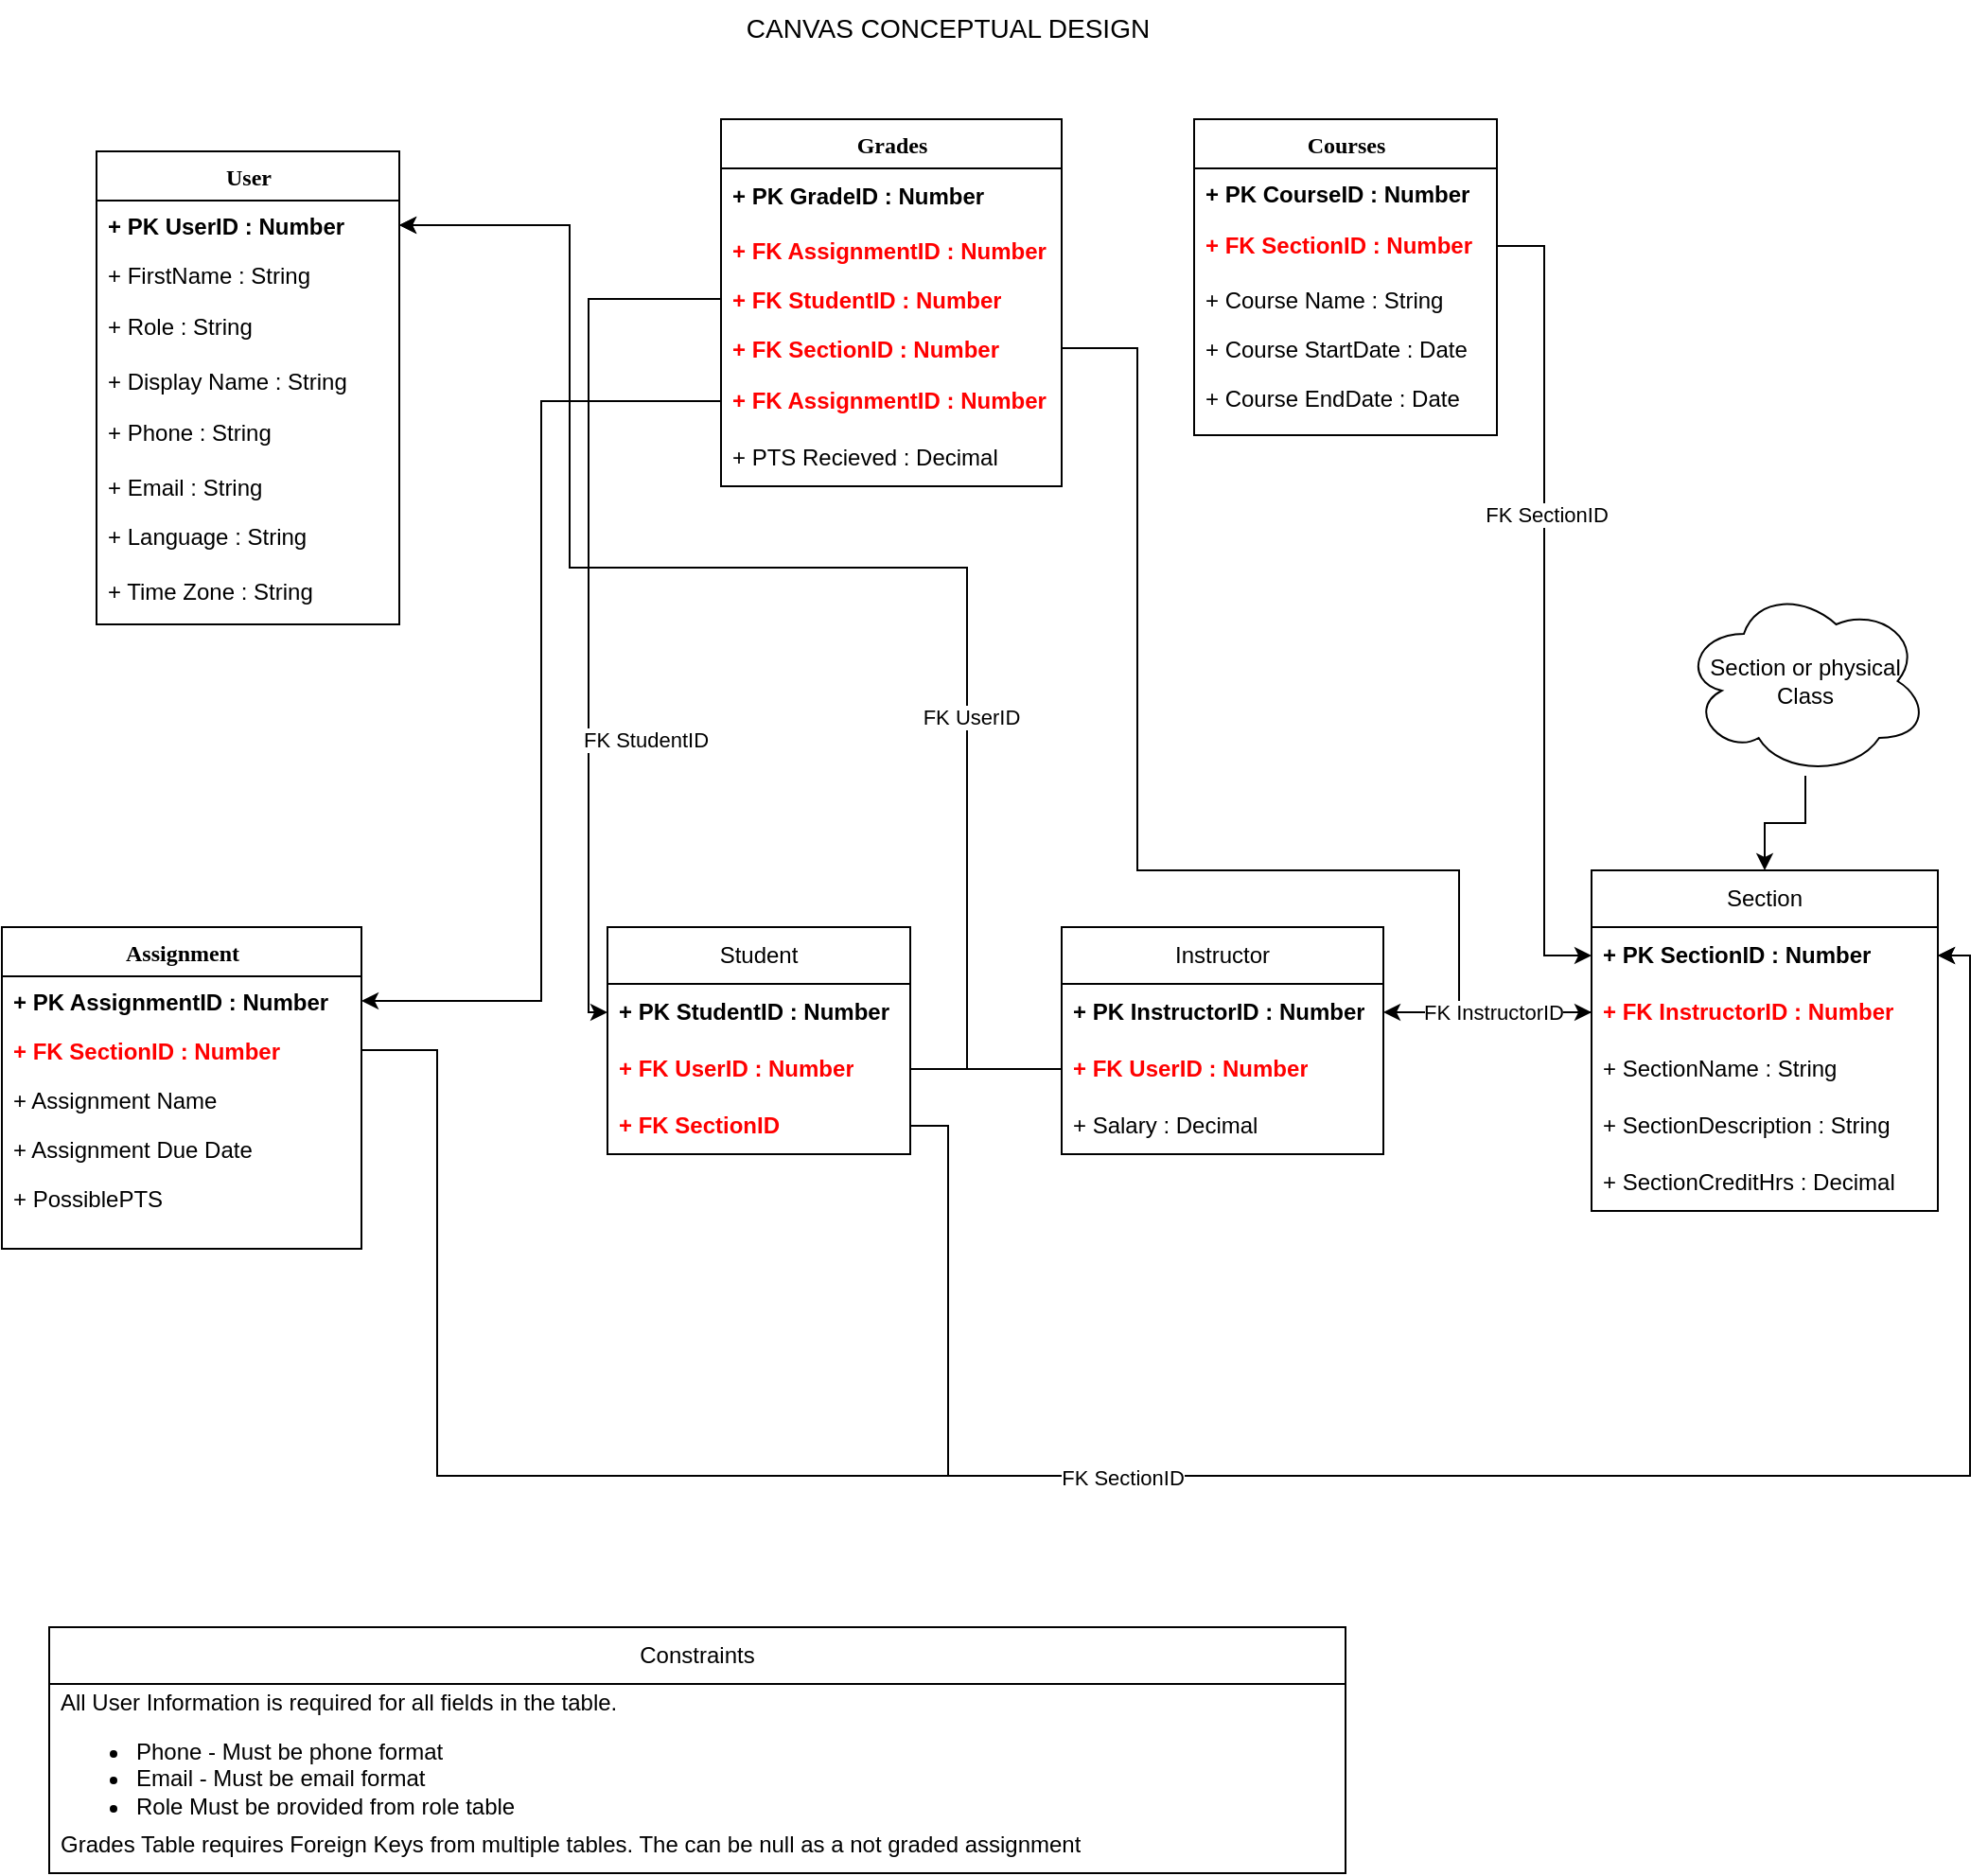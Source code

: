 <mxfile version="21.3.2" type="github">
  <diagram name="Page-1" id="pXL6dIrCnzcPpcjenNOQ">
    <mxGraphModel dx="1434" dy="827" grid="1" gridSize="10" guides="1" tooltips="1" connect="1" arrows="1" fold="1" page="1" pageScale="1" pageWidth="850" pageHeight="1100" math="0" shadow="0">
      <root>
        <mxCell id="0" />
        <mxCell id="1" parent="0" />
        <mxCell id="lP_Nt9seeZaTCrzvxkoh-1" value="User" style="swimlane;html=1;fontStyle=1;align=center;verticalAlign=top;childLayout=stackLayout;horizontal=1;startSize=26;horizontalStack=0;resizeParent=1;resizeLast=0;collapsible=1;marginBottom=0;swimlaneFillColor=#ffffff;rounded=0;shadow=0;comic=0;labelBackgroundColor=none;strokeWidth=1;fillColor=none;fontFamily=Verdana;fontSize=12" vertex="1" parent="1">
          <mxGeometry x="100" y="100" width="160" height="250" as="geometry" />
        </mxCell>
        <mxCell id="lP_Nt9seeZaTCrzvxkoh-2" value="+ PK UserID&amp;nbsp;: Number" style="text;html=1;strokeColor=none;fillColor=none;align=left;verticalAlign=top;spacingLeft=4;spacingRight=4;whiteSpace=wrap;overflow=hidden;rotatable=0;points=[[0,0.5],[1,0.5]];portConstraint=eastwest;fontStyle=1" vertex="1" parent="lP_Nt9seeZaTCrzvxkoh-1">
          <mxGeometry y="26" width="160" height="26" as="geometry" />
        </mxCell>
        <mxCell id="lP_Nt9seeZaTCrzvxkoh-3" value="+ FirstName : String" style="text;html=1;strokeColor=none;fillColor=none;align=left;verticalAlign=top;spacingLeft=4;spacingRight=4;whiteSpace=wrap;overflow=hidden;rotatable=0;points=[[0,0.5],[1,0.5]];portConstraint=eastwest;" vertex="1" parent="lP_Nt9seeZaTCrzvxkoh-1">
          <mxGeometry y="52" width="160" height="26" as="geometry" />
        </mxCell>
        <mxCell id="lP_Nt9seeZaTCrzvxkoh-4" value="+ Role : String" style="text;strokeColor=none;fillColor=none;align=left;verticalAlign=middle;spacingLeft=4;spacingRight=4;overflow=hidden;points=[[0,0.5],[1,0.5]];portConstraint=eastwest;rotatable=0;whiteSpace=wrap;html=1;" vertex="1" parent="lP_Nt9seeZaTCrzvxkoh-1">
          <mxGeometry y="78" width="160" height="30" as="geometry" />
        </mxCell>
        <mxCell id="lP_Nt9seeZaTCrzvxkoh-5" value="+ Display Name : String" style="text;html=1;strokeColor=none;fillColor=none;align=left;verticalAlign=top;spacingLeft=4;spacingRight=4;whiteSpace=wrap;overflow=hidden;rotatable=0;points=[[0,0.5],[1,0.5]];portConstraint=eastwest;" vertex="1" parent="lP_Nt9seeZaTCrzvxkoh-1">
          <mxGeometry y="108" width="160" height="26" as="geometry" />
        </mxCell>
        <mxCell id="lP_Nt9seeZaTCrzvxkoh-6" value="+ Phone : String" style="text;strokeColor=none;fillColor=none;align=left;verticalAlign=middle;spacingLeft=4;spacingRight=4;overflow=hidden;points=[[0,0.5],[1,0.5]];portConstraint=eastwest;rotatable=0;whiteSpace=wrap;html=1;" vertex="1" parent="lP_Nt9seeZaTCrzvxkoh-1">
          <mxGeometry y="134" width="160" height="30" as="geometry" />
        </mxCell>
        <mxCell id="lP_Nt9seeZaTCrzvxkoh-7" value="+ Email&amp;nbsp;: String" style="text;html=1;strokeColor=none;fillColor=none;align=left;verticalAlign=top;spacingLeft=4;spacingRight=4;whiteSpace=wrap;overflow=hidden;rotatable=0;points=[[0,0.5],[1,0.5]];portConstraint=eastwest;" vertex="1" parent="lP_Nt9seeZaTCrzvxkoh-1">
          <mxGeometry y="164" width="160" height="26" as="geometry" />
        </mxCell>
        <mxCell id="lP_Nt9seeZaTCrzvxkoh-8" value="+ Language&amp;nbsp;: String" style="text;html=1;strokeColor=none;fillColor=none;align=left;verticalAlign=top;spacingLeft=4;spacingRight=4;whiteSpace=wrap;overflow=hidden;rotatable=0;points=[[0,0.5],[1,0.5]];portConstraint=eastwest;" vertex="1" parent="lP_Nt9seeZaTCrzvxkoh-1">
          <mxGeometry y="190" width="160" height="26" as="geometry" />
        </mxCell>
        <mxCell id="lP_Nt9seeZaTCrzvxkoh-9" value="+ Time Zone&amp;nbsp;: String" style="text;strokeColor=none;fillColor=none;align=left;verticalAlign=middle;spacingLeft=4;spacingRight=4;overflow=hidden;points=[[0,0.5],[1,0.5]];portConstraint=eastwest;rotatable=0;whiteSpace=wrap;html=1;" vertex="1" parent="lP_Nt9seeZaTCrzvxkoh-1">
          <mxGeometry y="216" width="160" height="34" as="geometry" />
        </mxCell>
        <mxCell id="lP_Nt9seeZaTCrzvxkoh-10" value="Grades" style="swimlane;html=1;fontStyle=1;align=center;verticalAlign=top;childLayout=stackLayout;horizontal=1;startSize=26;horizontalStack=0;resizeParent=1;resizeLast=0;collapsible=1;marginBottom=0;swimlaneFillColor=#ffffff;rounded=0;shadow=0;comic=0;labelBackgroundColor=none;strokeWidth=1;fillColor=none;fontFamily=Verdana;fontSize=12" vertex="1" parent="1">
          <mxGeometry x="430" y="83" width="180" height="194" as="geometry" />
        </mxCell>
        <mxCell id="lP_Nt9seeZaTCrzvxkoh-11" value="+ PK GradeID : Number" style="text;strokeColor=none;fillColor=none;align=left;verticalAlign=middle;spacingLeft=4;spacingRight=4;overflow=hidden;points=[[0,0.5],[1,0.5]];portConstraint=eastwest;rotatable=0;whiteSpace=wrap;html=1;fontStyle=1" vertex="1" parent="lP_Nt9seeZaTCrzvxkoh-10">
          <mxGeometry y="26" width="180" height="30" as="geometry" />
        </mxCell>
        <mxCell id="lP_Nt9seeZaTCrzvxkoh-12" value="+ FK AssignmentID : Number" style="text;html=1;strokeColor=none;fillColor=none;align=left;verticalAlign=top;spacingLeft=4;spacingRight=4;whiteSpace=wrap;overflow=hidden;rotatable=0;points=[[0,0.5],[1,0.5]];portConstraint=eastwest;fontStyle=1;fontColor=#ff0000;" vertex="1" parent="lP_Nt9seeZaTCrzvxkoh-10">
          <mxGeometry y="56" width="180" height="26" as="geometry" />
        </mxCell>
        <mxCell id="lP_Nt9seeZaTCrzvxkoh-13" value="+ FK StudentID : Number" style="text;html=1;strokeColor=none;fillColor=none;align=left;verticalAlign=top;spacingLeft=4;spacingRight=4;whiteSpace=wrap;overflow=hidden;rotatable=0;points=[[0,0.5],[1,0.5]];portConstraint=eastwest;fontStyle=1;fontColor=#ff0000;" vertex="1" parent="lP_Nt9seeZaTCrzvxkoh-10">
          <mxGeometry y="82" width="180" height="26" as="geometry" />
        </mxCell>
        <mxCell id="lP_Nt9seeZaTCrzvxkoh-14" value="+ FK SectionID : Number" style="text;html=1;strokeColor=none;fillColor=none;align=left;verticalAlign=top;spacingLeft=4;spacingRight=4;whiteSpace=wrap;overflow=hidden;rotatable=0;points=[[0,0.5],[1,0.5]];portConstraint=eastwest;fontStyle=1;fontColor=#ff0000;" vertex="1" parent="lP_Nt9seeZaTCrzvxkoh-10">
          <mxGeometry y="108" width="180" height="26" as="geometry" />
        </mxCell>
        <mxCell id="lP_Nt9seeZaTCrzvxkoh-15" value="+ FK AssignmentID : Number" style="text;strokeColor=none;fillColor=none;align=left;verticalAlign=middle;spacingLeft=4;spacingRight=4;overflow=hidden;points=[[0,0.5],[1,0.5]];portConstraint=eastwest;rotatable=0;whiteSpace=wrap;html=1;fontStyle=1;fontColor=#ff0000;" vertex="1" parent="lP_Nt9seeZaTCrzvxkoh-10">
          <mxGeometry y="134" width="180" height="30" as="geometry" />
        </mxCell>
        <mxCell id="lP_Nt9seeZaTCrzvxkoh-16" value="+ PTS Recieved : Decimal" style="text;strokeColor=none;fillColor=none;align=left;verticalAlign=middle;spacingLeft=4;spacingRight=4;overflow=hidden;points=[[0,0.5],[1,0.5]];portConstraint=eastwest;rotatable=0;whiteSpace=wrap;html=1;" vertex="1" parent="lP_Nt9seeZaTCrzvxkoh-10">
          <mxGeometry y="164" width="180" height="30" as="geometry" />
        </mxCell>
        <mxCell id="lP_Nt9seeZaTCrzvxkoh-17" value="Courses" style="swimlane;html=1;fontStyle=1;align=center;verticalAlign=top;childLayout=stackLayout;horizontal=1;startSize=26;horizontalStack=0;resizeParent=1;resizeLast=0;collapsible=1;marginBottom=0;swimlaneFillColor=#ffffff;rounded=0;shadow=0;comic=0;labelBackgroundColor=none;strokeWidth=1;fillColor=none;fontFamily=Verdana;fontSize=12" vertex="1" parent="1">
          <mxGeometry x="680" y="83" width="160" height="167" as="geometry" />
        </mxCell>
        <mxCell id="lP_Nt9seeZaTCrzvxkoh-18" value="+ PK CourseID : Number" style="text;html=1;strokeColor=none;fillColor=none;align=left;verticalAlign=top;spacingLeft=4;spacingRight=4;whiteSpace=wrap;overflow=hidden;rotatable=0;points=[[0,0.5],[1,0.5]];portConstraint=eastwest;fontStyle=1" vertex="1" parent="lP_Nt9seeZaTCrzvxkoh-17">
          <mxGeometry y="26" width="160" height="26" as="geometry" />
        </mxCell>
        <mxCell id="lP_Nt9seeZaTCrzvxkoh-19" value="+ FK SectionID : Number" style="text;strokeColor=none;fillColor=none;align=left;verticalAlign=middle;spacingLeft=4;spacingRight=4;overflow=hidden;points=[[0,0.5],[1,0.5]];portConstraint=eastwest;rotatable=0;whiteSpace=wrap;html=1;fontColor=#ff0000;fontStyle=1" vertex="1" parent="lP_Nt9seeZaTCrzvxkoh-17">
          <mxGeometry y="52" width="160" height="30" as="geometry" />
        </mxCell>
        <mxCell id="lP_Nt9seeZaTCrzvxkoh-20" value="+ Course Name : String" style="text;html=1;strokeColor=none;fillColor=none;align=left;verticalAlign=top;spacingLeft=4;spacingRight=4;whiteSpace=wrap;overflow=hidden;rotatable=0;points=[[0,0.5],[1,0.5]];portConstraint=eastwest;" vertex="1" parent="lP_Nt9seeZaTCrzvxkoh-17">
          <mxGeometry y="82" width="160" height="26" as="geometry" />
        </mxCell>
        <mxCell id="lP_Nt9seeZaTCrzvxkoh-21" value="+ Course StartDate : Date" style="text;html=1;strokeColor=none;fillColor=none;align=left;verticalAlign=top;spacingLeft=4;spacingRight=4;whiteSpace=wrap;overflow=hidden;rotatable=0;points=[[0,0.5],[1,0.5]];portConstraint=eastwest;" vertex="1" parent="lP_Nt9seeZaTCrzvxkoh-17">
          <mxGeometry y="108" width="160" height="26" as="geometry" />
        </mxCell>
        <mxCell id="lP_Nt9seeZaTCrzvxkoh-22" value="+ Course EndDate : Date" style="text;html=1;strokeColor=none;fillColor=none;align=left;verticalAlign=top;spacingLeft=4;spacingRight=4;whiteSpace=wrap;overflow=hidden;rotatable=0;points=[[0,0.5],[1,0.5]];portConstraint=eastwest;" vertex="1" parent="lP_Nt9seeZaTCrzvxkoh-17">
          <mxGeometry y="134" width="160" height="26" as="geometry" />
        </mxCell>
        <mxCell id="lP_Nt9seeZaTCrzvxkoh-23" value="Assignment" style="swimlane;html=1;fontStyle=1;align=center;verticalAlign=top;childLayout=stackLayout;horizontal=1;startSize=26;horizontalStack=0;resizeParent=1;resizeLast=0;collapsible=1;marginBottom=0;swimlaneFillColor=#ffffff;rounded=0;shadow=0;comic=0;labelBackgroundColor=none;strokeWidth=1;fillColor=none;fontFamily=Verdana;fontSize=12" vertex="1" parent="1">
          <mxGeometry x="50" y="510" width="190" height="170" as="geometry" />
        </mxCell>
        <mxCell id="lP_Nt9seeZaTCrzvxkoh-24" value="+ PK AssignmentID : Number" style="text;html=1;strokeColor=none;fillColor=none;align=left;verticalAlign=top;spacingLeft=4;spacingRight=4;whiteSpace=wrap;overflow=hidden;rotatable=0;points=[[0,0.5],[1,0.5]];portConstraint=eastwest;fontStyle=1" vertex="1" parent="lP_Nt9seeZaTCrzvxkoh-23">
          <mxGeometry y="26" width="190" height="26" as="geometry" />
        </mxCell>
        <mxCell id="lP_Nt9seeZaTCrzvxkoh-25" value="+ FK SectionID : Number" style="text;html=1;strokeColor=none;fillColor=none;align=left;verticalAlign=top;spacingLeft=4;spacingRight=4;whiteSpace=wrap;overflow=hidden;rotatable=0;points=[[0,0.5],[1,0.5]];portConstraint=eastwest;fontStyle=1;fontColor=#ff0000;" vertex="1" parent="lP_Nt9seeZaTCrzvxkoh-23">
          <mxGeometry y="52" width="190" height="26" as="geometry" />
        </mxCell>
        <mxCell id="lP_Nt9seeZaTCrzvxkoh-26" value="+ Assignment Name" style="text;html=1;strokeColor=none;fillColor=none;align=left;verticalAlign=top;spacingLeft=4;spacingRight=4;whiteSpace=wrap;overflow=hidden;rotatable=0;points=[[0,0.5],[1,0.5]];portConstraint=eastwest;" vertex="1" parent="lP_Nt9seeZaTCrzvxkoh-23">
          <mxGeometry y="78" width="190" height="26" as="geometry" />
        </mxCell>
        <mxCell id="lP_Nt9seeZaTCrzvxkoh-27" value="+ Assignment Due Date" style="text;html=1;strokeColor=none;fillColor=none;align=left;verticalAlign=top;spacingLeft=4;spacingRight=4;whiteSpace=wrap;overflow=hidden;rotatable=0;points=[[0,0.5],[1,0.5]];portConstraint=eastwest;" vertex="1" parent="lP_Nt9seeZaTCrzvxkoh-23">
          <mxGeometry y="104" width="190" height="26" as="geometry" />
        </mxCell>
        <mxCell id="lP_Nt9seeZaTCrzvxkoh-28" value="+ PossiblePTS" style="text;html=1;strokeColor=none;fillColor=none;align=left;verticalAlign=top;spacingLeft=4;spacingRight=4;whiteSpace=wrap;overflow=hidden;rotatable=0;points=[[0,0.5],[1,0.5]];portConstraint=eastwest;" vertex="1" parent="lP_Nt9seeZaTCrzvxkoh-23">
          <mxGeometry y="130" width="190" height="26" as="geometry" />
        </mxCell>
        <mxCell id="lP_Nt9seeZaTCrzvxkoh-29" value="CANVAS CONCEPTUAL DESIGN" style="text;html=1;strokeColor=none;fillColor=none;align=center;verticalAlign=middle;whiteSpace=wrap;rounded=0;fontSize=14;" vertex="1" parent="1">
          <mxGeometry x="435" y="20" width="230" height="30" as="geometry" />
        </mxCell>
        <mxCell id="lP_Nt9seeZaTCrzvxkoh-30" style="edgeStyle=orthogonalEdgeStyle;rounded=0;orthogonalLoop=1;jettySize=auto;html=1;exitX=1;exitY=0.5;exitDx=0;exitDy=0;entryX=0;entryY=0.5;entryDx=0;entryDy=0;" edge="1" parent="1" source="lP_Nt9seeZaTCrzvxkoh-14" target="lP_Nt9seeZaTCrzvxkoh-39">
          <mxGeometry relative="1" as="geometry">
            <Array as="points">
              <mxPoint x="650" y="204" />
              <mxPoint x="650" y="480" />
              <mxPoint x="820" y="480" />
              <mxPoint x="820" y="555" />
            </Array>
          </mxGeometry>
        </mxCell>
        <mxCell id="lP_Nt9seeZaTCrzvxkoh-31" style="edgeStyle=elbowEdgeStyle;rounded=0;orthogonalLoop=1;jettySize=auto;html=1;entryX=0;entryY=0.5;entryDx=0;entryDy=0;exitX=0;exitY=0.5;exitDx=0;exitDy=0;" edge="1" parent="1" source="lP_Nt9seeZaTCrzvxkoh-13" target="lP_Nt9seeZaTCrzvxkoh-51">
          <mxGeometry relative="1" as="geometry">
            <Array as="points">
              <mxPoint x="360" y="360" />
            </Array>
          </mxGeometry>
        </mxCell>
        <mxCell id="lP_Nt9seeZaTCrzvxkoh-32" value="FK StudentID" style="edgeLabel;html=1;align=center;verticalAlign=middle;resizable=0;points=[];" vertex="1" connectable="0" parent="lP_Nt9seeZaTCrzvxkoh-31">
          <mxGeometry x="0.328" y="1" relative="1" as="geometry">
            <mxPoint x="29" y="-1" as="offset" />
          </mxGeometry>
        </mxCell>
        <mxCell id="lP_Nt9seeZaTCrzvxkoh-33" value="Instructor" style="swimlane;fontStyle=0;childLayout=stackLayout;horizontal=1;startSize=30;horizontalStack=0;resizeParent=1;resizeParentMax=0;resizeLast=0;collapsible=1;marginBottom=0;whiteSpace=wrap;html=1;" vertex="1" parent="1">
          <mxGeometry x="610" y="510" width="170" height="120" as="geometry" />
        </mxCell>
        <mxCell id="lP_Nt9seeZaTCrzvxkoh-34" value="+ PK InstructorID : Number" style="text;strokeColor=none;fillColor=none;align=left;verticalAlign=middle;spacingLeft=4;spacingRight=4;overflow=hidden;points=[[0,0.5],[1,0.5]];portConstraint=eastwest;rotatable=0;whiteSpace=wrap;html=1;fontStyle=1" vertex="1" parent="lP_Nt9seeZaTCrzvxkoh-33">
          <mxGeometry y="30" width="170" height="30" as="geometry" />
        </mxCell>
        <mxCell id="lP_Nt9seeZaTCrzvxkoh-35" value="+ FK UserID : Number" style="text;strokeColor=none;fillColor=none;align=left;verticalAlign=middle;spacingLeft=4;spacingRight=4;overflow=hidden;points=[[0,0.5],[1,0.5]];portConstraint=eastwest;rotatable=0;whiteSpace=wrap;html=1;fontColor=#FF0000;fontStyle=1" vertex="1" parent="lP_Nt9seeZaTCrzvxkoh-33">
          <mxGeometry y="60" width="170" height="30" as="geometry" />
        </mxCell>
        <mxCell id="lP_Nt9seeZaTCrzvxkoh-36" value="+ Salary : Decimal" style="text;strokeColor=none;fillColor=none;align=left;verticalAlign=middle;spacingLeft=4;spacingRight=4;overflow=hidden;points=[[0,0.5],[1,0.5]];portConstraint=eastwest;rotatable=0;whiteSpace=wrap;html=1;" vertex="1" parent="lP_Nt9seeZaTCrzvxkoh-33">
          <mxGeometry y="90" width="170" height="30" as="geometry" />
        </mxCell>
        <mxCell id="lP_Nt9seeZaTCrzvxkoh-37" value="Section" style="swimlane;fontStyle=0;childLayout=stackLayout;horizontal=1;startSize=30;horizontalStack=0;resizeParent=1;resizeParentMax=0;resizeLast=0;collapsible=1;marginBottom=0;whiteSpace=wrap;html=1;" vertex="1" parent="1">
          <mxGeometry x="890" y="480" width="183" height="180" as="geometry" />
        </mxCell>
        <mxCell id="lP_Nt9seeZaTCrzvxkoh-38" value="+ PK SectionID : Number" style="text;strokeColor=none;fillColor=none;align=left;verticalAlign=middle;spacingLeft=4;spacingRight=4;overflow=hidden;points=[[0,0.5],[1,0.5]];portConstraint=eastwest;rotatable=0;whiteSpace=wrap;html=1;fontStyle=1" vertex="1" parent="lP_Nt9seeZaTCrzvxkoh-37">
          <mxGeometry y="30" width="183" height="30" as="geometry" />
        </mxCell>
        <mxCell id="lP_Nt9seeZaTCrzvxkoh-39" value="+ FK InstructorID : Number" style="text;strokeColor=none;fillColor=none;align=left;verticalAlign=middle;spacingLeft=4;spacingRight=4;overflow=hidden;points=[[0,0.5],[1,0.5]];portConstraint=eastwest;rotatable=0;whiteSpace=wrap;html=1;fontColor=#ff0000;fontStyle=1" vertex="1" parent="lP_Nt9seeZaTCrzvxkoh-37">
          <mxGeometry y="60" width="183" height="30" as="geometry" />
        </mxCell>
        <mxCell id="lP_Nt9seeZaTCrzvxkoh-40" value="+ SectionName : String" style="text;strokeColor=none;fillColor=none;align=left;verticalAlign=middle;spacingLeft=4;spacingRight=4;overflow=hidden;points=[[0,0.5],[1,0.5]];portConstraint=eastwest;rotatable=0;whiteSpace=wrap;html=1;" vertex="1" parent="lP_Nt9seeZaTCrzvxkoh-37">
          <mxGeometry y="90" width="183" height="30" as="geometry" />
        </mxCell>
        <mxCell id="lP_Nt9seeZaTCrzvxkoh-41" value="+ SectionDescription : String" style="text;strokeColor=none;fillColor=none;align=left;verticalAlign=middle;spacingLeft=4;spacingRight=4;overflow=hidden;points=[[0,0.5],[1,0.5]];portConstraint=eastwest;rotatable=0;whiteSpace=wrap;html=1;" vertex="1" parent="lP_Nt9seeZaTCrzvxkoh-37">
          <mxGeometry y="120" width="183" height="30" as="geometry" />
        </mxCell>
        <mxCell id="lP_Nt9seeZaTCrzvxkoh-42" value="+ SectionCreditHrs : Decimal" style="text;strokeColor=none;fillColor=none;align=left;verticalAlign=middle;spacingLeft=4;spacingRight=4;overflow=hidden;points=[[0,0.5],[1,0.5]];portConstraint=eastwest;rotatable=0;whiteSpace=wrap;html=1;" vertex="1" parent="lP_Nt9seeZaTCrzvxkoh-37">
          <mxGeometry y="150" width="183" height="30" as="geometry" />
        </mxCell>
        <mxCell id="lP_Nt9seeZaTCrzvxkoh-43" style="edgeStyle=orthogonalEdgeStyle;rounded=0;orthogonalLoop=1;jettySize=auto;html=1;" edge="1" parent="1" source="lP_Nt9seeZaTCrzvxkoh-39" target="lP_Nt9seeZaTCrzvxkoh-34">
          <mxGeometry relative="1" as="geometry" />
        </mxCell>
        <mxCell id="lP_Nt9seeZaTCrzvxkoh-44" value="FK InstructorID" style="edgeLabel;html=1;align=center;verticalAlign=middle;resizable=0;points=[];" vertex="1" connectable="0" parent="lP_Nt9seeZaTCrzvxkoh-43">
          <mxGeometry x="-0.058" y="-1" relative="1" as="geometry">
            <mxPoint y="1" as="offset" />
          </mxGeometry>
        </mxCell>
        <mxCell id="lP_Nt9seeZaTCrzvxkoh-45" style="edgeStyle=orthogonalEdgeStyle;rounded=0;orthogonalLoop=1;jettySize=auto;html=1;" edge="1" parent="1" source="lP_Nt9seeZaTCrzvxkoh-19" target="lP_Nt9seeZaTCrzvxkoh-38">
          <mxGeometry relative="1" as="geometry" />
        </mxCell>
        <mxCell id="lP_Nt9seeZaTCrzvxkoh-46" value="FK SectionID" style="edgeLabel;html=1;align=center;verticalAlign=middle;resizable=0;points=[];" vertex="1" connectable="0" parent="lP_Nt9seeZaTCrzvxkoh-45">
          <mxGeometry x="-0.213" y="1" relative="1" as="geometry">
            <mxPoint as="offset" />
          </mxGeometry>
        </mxCell>
        <mxCell id="lP_Nt9seeZaTCrzvxkoh-47" style="edgeStyle=orthogonalEdgeStyle;rounded=0;orthogonalLoop=1;jettySize=auto;html=1;" edge="1" parent="1" source="lP_Nt9seeZaTCrzvxkoh-48" target="lP_Nt9seeZaTCrzvxkoh-37">
          <mxGeometry relative="1" as="geometry" />
        </mxCell>
        <mxCell id="lP_Nt9seeZaTCrzvxkoh-48" value="Section or physical Class" style="ellipse;shape=cloud;whiteSpace=wrap;html=1;" vertex="1" parent="1">
          <mxGeometry x="938" y="330" width="130" height="100" as="geometry" />
        </mxCell>
        <mxCell id="lP_Nt9seeZaTCrzvxkoh-49" style="edgeStyle=orthogonalEdgeStyle;rounded=0;orthogonalLoop=1;jettySize=auto;html=1;" edge="1" parent="1" source="lP_Nt9seeZaTCrzvxkoh-15" target="lP_Nt9seeZaTCrzvxkoh-24">
          <mxGeometry relative="1" as="geometry" />
        </mxCell>
        <mxCell id="lP_Nt9seeZaTCrzvxkoh-50" value="Student" style="swimlane;fontStyle=0;childLayout=stackLayout;horizontal=1;startSize=30;horizontalStack=0;resizeParent=1;resizeParentMax=0;resizeLast=0;collapsible=1;marginBottom=0;whiteSpace=wrap;html=1;" vertex="1" parent="1">
          <mxGeometry x="370" y="510" width="160" height="120" as="geometry" />
        </mxCell>
        <mxCell id="lP_Nt9seeZaTCrzvxkoh-51" value="&lt;span&gt;+ PK StudentID : Number&lt;/span&gt;" style="text;strokeColor=none;fillColor=none;align=left;verticalAlign=middle;spacingLeft=4;spacingRight=4;overflow=hidden;points=[[0,0.5],[1,0.5]];portConstraint=eastwest;rotatable=0;whiteSpace=wrap;html=1;fontStyle=1" vertex="1" parent="lP_Nt9seeZaTCrzvxkoh-50">
          <mxGeometry y="30" width="160" height="30" as="geometry" />
        </mxCell>
        <mxCell id="lP_Nt9seeZaTCrzvxkoh-52" value="&lt;b&gt;+ FK UserID : Number&lt;/b&gt;" style="text;strokeColor=none;fillColor=none;align=left;verticalAlign=middle;spacingLeft=4;spacingRight=4;overflow=hidden;points=[[0,0.5],[1,0.5]];portConstraint=eastwest;rotatable=0;whiteSpace=wrap;html=1;fontColor=#ff0000;" vertex="1" parent="lP_Nt9seeZaTCrzvxkoh-50">
          <mxGeometry y="60" width="160" height="30" as="geometry" />
        </mxCell>
        <mxCell id="lP_Nt9seeZaTCrzvxkoh-53" value="+ FK SectionID" style="text;strokeColor=none;fillColor=none;align=left;verticalAlign=middle;spacingLeft=4;spacingRight=4;overflow=hidden;points=[[0,0.5],[1,0.5]];portConstraint=eastwest;rotatable=0;whiteSpace=wrap;html=1;fontStyle=1;fontColor=#ff0000;" vertex="1" parent="lP_Nt9seeZaTCrzvxkoh-50">
          <mxGeometry y="90" width="160" height="30" as="geometry" />
        </mxCell>
        <mxCell id="lP_Nt9seeZaTCrzvxkoh-54" style="edgeStyle=orthogonalEdgeStyle;rounded=0;orthogonalLoop=1;jettySize=auto;html=1;entryX=1;entryY=0.5;entryDx=0;entryDy=0;" edge="1" parent="1" source="lP_Nt9seeZaTCrzvxkoh-35" target="lP_Nt9seeZaTCrzvxkoh-2">
          <mxGeometry relative="1" as="geometry">
            <Array as="points">
              <mxPoint x="560" y="585" />
              <mxPoint x="560" y="320" />
              <mxPoint x="350" y="320" />
              <mxPoint x="350" y="139" />
            </Array>
          </mxGeometry>
        </mxCell>
        <mxCell id="lP_Nt9seeZaTCrzvxkoh-55" style="edgeStyle=orthogonalEdgeStyle;rounded=0;orthogonalLoop=1;jettySize=auto;html=1;" edge="1" parent="1" source="lP_Nt9seeZaTCrzvxkoh-52" target="lP_Nt9seeZaTCrzvxkoh-2">
          <mxGeometry relative="1" as="geometry">
            <Array as="points">
              <mxPoint x="560" y="585" />
              <mxPoint x="560" y="320" />
              <mxPoint x="350" y="320" />
              <mxPoint x="350" y="139" />
            </Array>
          </mxGeometry>
        </mxCell>
        <mxCell id="lP_Nt9seeZaTCrzvxkoh-56" value="FK UserID" style="edgeLabel;html=1;align=center;verticalAlign=middle;resizable=0;points=[];" vertex="1" connectable="0" parent="lP_Nt9seeZaTCrzvxkoh-55">
          <mxGeometry x="-0.443" y="-2" relative="1" as="geometry">
            <mxPoint as="offset" />
          </mxGeometry>
        </mxCell>
        <mxCell id="lP_Nt9seeZaTCrzvxkoh-57" value="Constraints" style="swimlane;fontStyle=0;childLayout=stackLayout;horizontal=1;startSize=30;horizontalStack=0;resizeParent=1;resizeParentMax=0;resizeLast=0;collapsible=1;marginBottom=0;whiteSpace=wrap;html=1;" vertex="1" parent="1">
          <mxGeometry x="75" y="880" width="685" height="130" as="geometry" />
        </mxCell>
        <mxCell id="lP_Nt9seeZaTCrzvxkoh-58" value="All User Information is required for all fields in the table.&amp;nbsp;&lt;br&gt;&lt;ul&gt;&lt;li&gt;Phone - Must be phone format&lt;/li&gt;&lt;li&gt;Email - Must be email format&lt;/li&gt;&lt;li&gt;Role Must be provided from role table&lt;/li&gt;&lt;/ul&gt;" style="text;strokeColor=none;fillColor=none;align=left;verticalAlign=middle;spacingLeft=4;spacingRight=4;overflow=hidden;points=[[0,0.5],[1,0.5]];portConstraint=eastwest;rotatable=0;whiteSpace=wrap;html=1;" vertex="1" parent="lP_Nt9seeZaTCrzvxkoh-57">
          <mxGeometry y="30" width="685" height="70" as="geometry" />
        </mxCell>
        <mxCell id="lP_Nt9seeZaTCrzvxkoh-59" value="Grades Table requires Foreign Keys from multiple tables. The can be null as a not graded assignment" style="text;strokeColor=none;fillColor=none;align=left;verticalAlign=middle;spacingLeft=4;spacingRight=4;overflow=hidden;points=[[0,0.5],[1,0.5]];portConstraint=eastwest;rotatable=0;whiteSpace=wrap;html=1;" vertex="1" parent="lP_Nt9seeZaTCrzvxkoh-57">
          <mxGeometry y="100" width="685" height="30" as="geometry" />
        </mxCell>
        <mxCell id="lP_Nt9seeZaTCrzvxkoh-60" style="edgeStyle=orthogonalEdgeStyle;rounded=0;orthogonalLoop=1;jettySize=auto;html=1;" edge="1" parent="1" source="lP_Nt9seeZaTCrzvxkoh-53" target="lP_Nt9seeZaTCrzvxkoh-38">
          <mxGeometry relative="1" as="geometry">
            <Array as="points">
              <mxPoint x="550" y="615" />
              <mxPoint x="550" y="800" />
              <mxPoint x="1090" y="800" />
              <mxPoint x="1090" y="525" />
            </Array>
          </mxGeometry>
        </mxCell>
        <mxCell id="lP_Nt9seeZaTCrzvxkoh-61" style="edgeStyle=orthogonalEdgeStyle;rounded=0;orthogonalLoop=1;jettySize=auto;html=1;exitX=1;exitY=0.5;exitDx=0;exitDy=0;" edge="1" parent="1" source="lP_Nt9seeZaTCrzvxkoh-25" target="lP_Nt9seeZaTCrzvxkoh-38">
          <mxGeometry relative="1" as="geometry">
            <Array as="points">
              <mxPoint x="280" y="575" />
              <mxPoint x="280" y="800" />
              <mxPoint x="1090" y="800" />
              <mxPoint x="1090" y="525" />
            </Array>
            <mxPoint x="660" y="300" as="targetPoint" />
          </mxGeometry>
        </mxCell>
        <mxCell id="lP_Nt9seeZaTCrzvxkoh-62" value="FK SectionID" style="edgeLabel;html=1;align=center;verticalAlign=middle;resizable=0;points=[];" vertex="1" connectable="0" parent="lP_Nt9seeZaTCrzvxkoh-61">
          <mxGeometry x="-0.073" y="-1" relative="1" as="geometry">
            <mxPoint x="-7" as="offset" />
          </mxGeometry>
        </mxCell>
      </root>
    </mxGraphModel>
  </diagram>
</mxfile>
